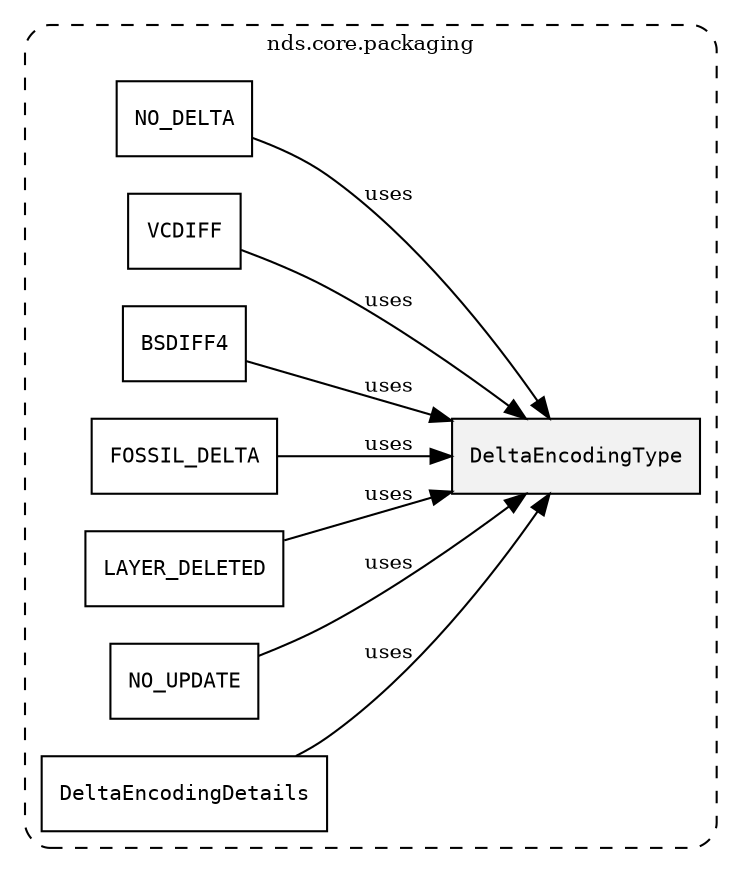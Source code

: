 /**
 * This dot file creates symbol collaboration diagram for DeltaEncodingType.
 */
digraph ZSERIO
{
    node [shape=box, fontsize=10];
    rankdir="LR";
    fontsize=10;
    tooltip="DeltaEncodingType collaboration diagram";

    subgraph "cluster_nds.core.packaging"
    {
        style="dashed, rounded";
        label="nds.core.packaging";
        tooltip="Package nds.core.packaging";
        href="../../../content/packages/nds.core.packaging.html#Package-nds-core-packaging";
        target="_parent";

        "DeltaEncodingType" [style="filled", fillcolor="#0000000D", target="_parent", label=<<font face="monospace"><table align="center" border="0" cellspacing="0" cellpadding="0"><tr><td href="../../../content/packages/nds.core.packaging.html#Subtype-DeltaEncodingType" title="Subtype defined in nds.core.packaging">DeltaEncodingType</td></tr></table></font>>];
        "NO_DELTA" [target="_parent", label=<<font face="monospace"><table align="center" border="0" cellspacing="0" cellpadding="0"><tr><td href="../../../content/packages/nds.core.packaging.html#Constant-NO_DELTA" title="Constant defined in nds.core.packaging">NO_DELTA</td></tr></table></font>>];
        "VCDIFF" [target="_parent", label=<<font face="monospace"><table align="center" border="0" cellspacing="0" cellpadding="0"><tr><td href="../../../content/packages/nds.core.packaging.html#Constant-VCDIFF" title="Constant defined in nds.core.packaging">VCDIFF</td></tr></table></font>>];
        "BSDIFF4" [target="_parent", label=<<font face="monospace"><table align="center" border="0" cellspacing="0" cellpadding="0"><tr><td href="../../../content/packages/nds.core.packaging.html#Constant-BSDIFF4" title="Constant defined in nds.core.packaging">BSDIFF4</td></tr></table></font>>];
        "FOSSIL_DELTA" [target="_parent", label=<<font face="monospace"><table align="center" border="0" cellspacing="0" cellpadding="0"><tr><td href="../../../content/packages/nds.core.packaging.html#Constant-FOSSIL_DELTA" title="Constant defined in nds.core.packaging">FOSSIL_DELTA</td></tr></table></font>>];
        "LAYER_DELETED" [target="_parent", label=<<font face="monospace"><table align="center" border="0" cellspacing="0" cellpadding="0"><tr><td href="../../../content/packages/nds.core.packaging.html#Constant-LAYER_DELETED" title="Constant defined in nds.core.packaging">LAYER_DELETED</td></tr></table></font>>];
        "NO_UPDATE" [target="_parent", label=<<font face="monospace"><table align="center" border="0" cellspacing="0" cellpadding="0"><tr><td href="../../../content/packages/nds.core.packaging.html#Constant-NO_UPDATE" title="Constant defined in nds.core.packaging">NO_UPDATE</td></tr></table></font>>];
        "DeltaEncodingDetails" [target="_parent", label=<<font face="monospace"><table align="center" border="0" cellspacing="0" cellpadding="0"><tr><td href="../../../content/packages/nds.core.packaging.html#Structure-DeltaEncodingDetails" title="Structure defined in nds.core.packaging">DeltaEncodingDetails</td></tr></table></font>>];
    }

    "NO_DELTA" -> "DeltaEncodingType" [label="uses", fontsize=10];
    "VCDIFF" -> "DeltaEncodingType" [label="uses", fontsize=10];
    "BSDIFF4" -> "DeltaEncodingType" [label="uses", fontsize=10];
    "FOSSIL_DELTA" -> "DeltaEncodingType" [label="uses", fontsize=10];
    "LAYER_DELETED" -> "DeltaEncodingType" [label="uses", fontsize=10];
    "NO_UPDATE" -> "DeltaEncodingType" [label="uses", fontsize=10];
    "DeltaEncodingDetails" -> "DeltaEncodingType" [label="uses", fontsize=10];
}
